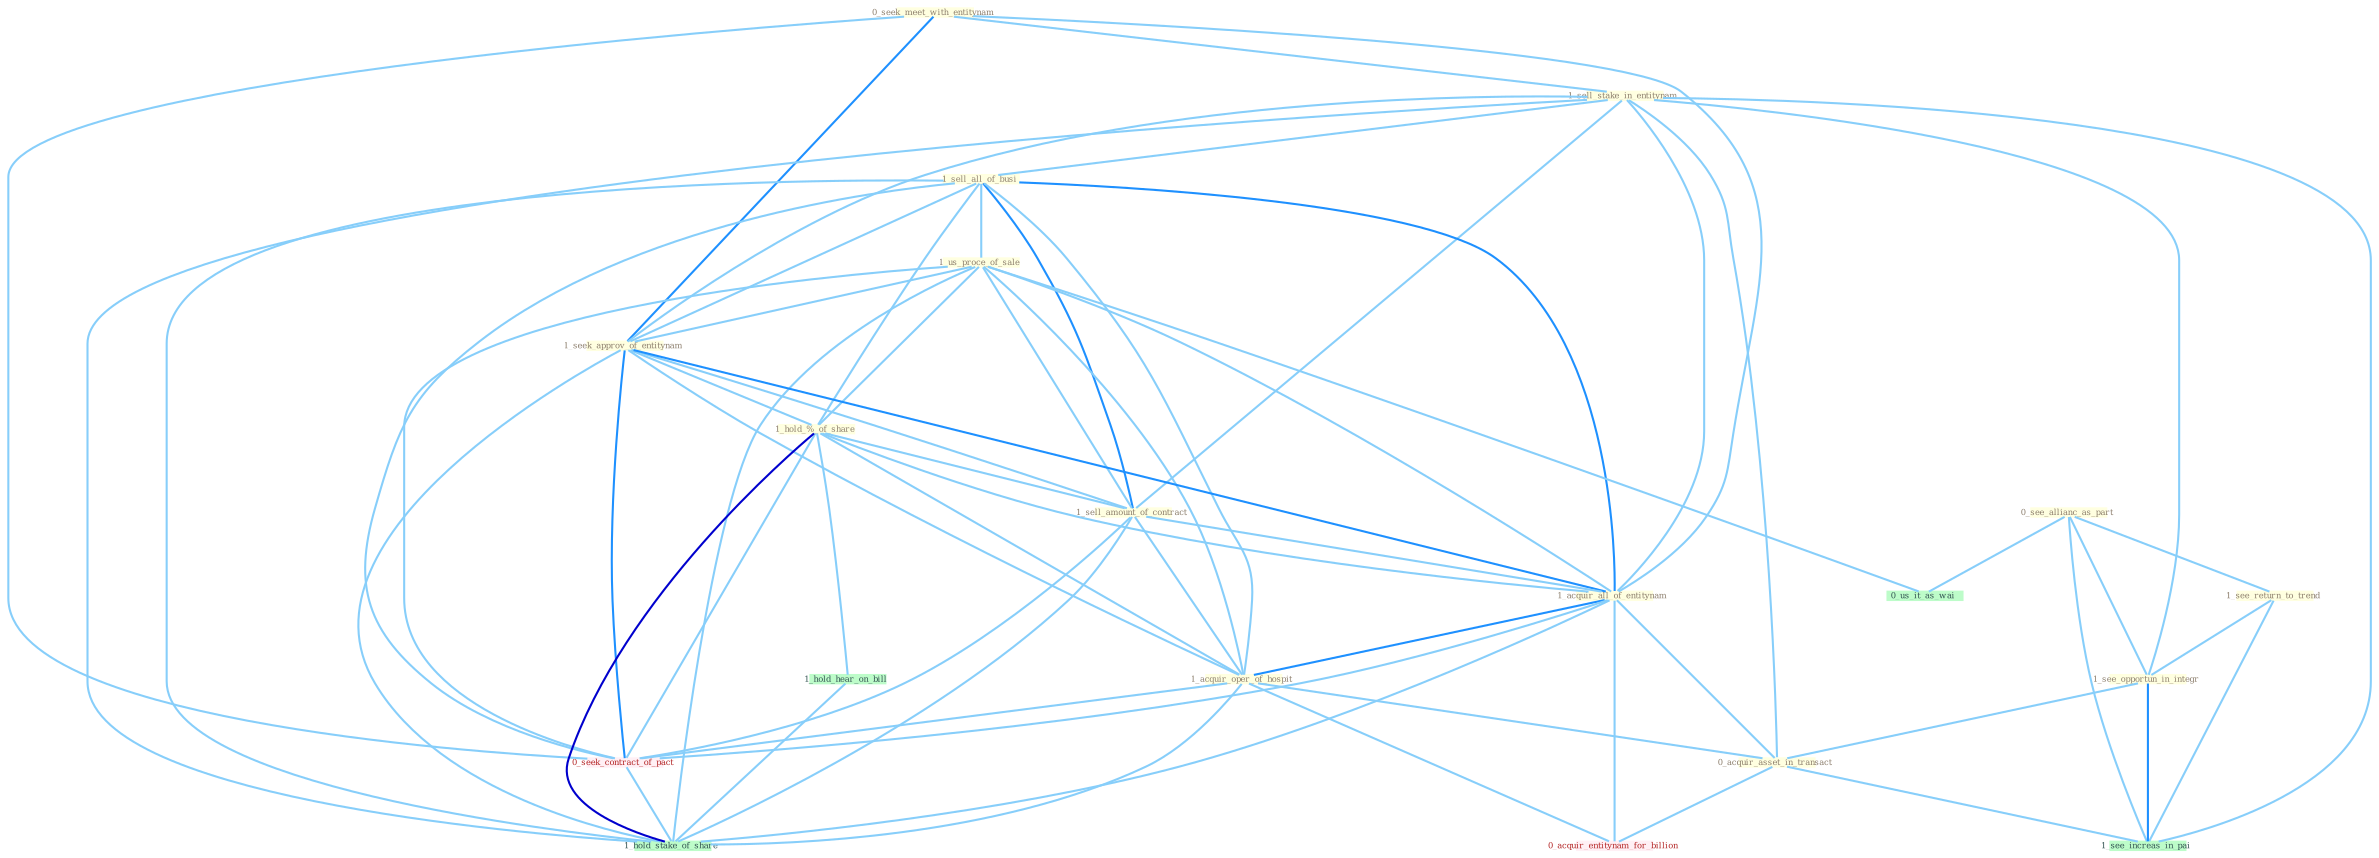 Graph G{ 
    node
    [shape=polygon,style=filled,width=.5,height=.06,color="#BDFCC9",fixedsize=true,fontsize=4,
    fontcolor="#2f4f4f"];
    {node
    [color="#ffffe0", fontcolor="#8b7d6b"] "0_seek_meet_with_entitynam " "0_see_allianc_as_part " "1_see_return_to_trend " "1_sell_stake_in_entitynam " "1_sell_all_of_busi " "1_us_proce_of_sale " "1_seek_approv_of_entitynam " "1_hold_%_of_share " "1_sell_amount_of_contract " "1_acquir_all_of_entitynam " "1_acquir_oper_of_hospit " "1_see_opportun_in_integr " "0_acquir_asset_in_transact "}
{node [color="#fff0f5", fontcolor="#b22222"] "0_seek_contract_of_pact " "0_acquir_entitynam_for_billion "}
edge [color="#B0E2FF"];

	"0_seek_meet_with_entitynam " -- "1_sell_stake_in_entitynam " [w="1", color="#87cefa" ];
	"0_seek_meet_with_entitynam " -- "1_seek_approv_of_entitynam " [w="2", color="#1e90ff" , len=0.8];
	"0_seek_meet_with_entitynam " -- "1_acquir_all_of_entitynam " [w="1", color="#87cefa" ];
	"0_seek_meet_with_entitynam " -- "0_seek_contract_of_pact " [w="1", color="#87cefa" ];
	"0_see_allianc_as_part " -- "1_see_return_to_trend " [w="1", color="#87cefa" ];
	"0_see_allianc_as_part " -- "1_see_opportun_in_integr " [w="1", color="#87cefa" ];
	"0_see_allianc_as_part " -- "0_us_it_as_wai " [w="1", color="#87cefa" ];
	"0_see_allianc_as_part " -- "1_see_increas_in_pai " [w="1", color="#87cefa" ];
	"1_see_return_to_trend " -- "1_see_opportun_in_integr " [w="1", color="#87cefa" ];
	"1_see_return_to_trend " -- "1_see_increas_in_pai " [w="1", color="#87cefa" ];
	"1_sell_stake_in_entitynam " -- "1_sell_all_of_busi " [w="1", color="#87cefa" ];
	"1_sell_stake_in_entitynam " -- "1_seek_approv_of_entitynam " [w="1", color="#87cefa" ];
	"1_sell_stake_in_entitynam " -- "1_sell_amount_of_contract " [w="1", color="#87cefa" ];
	"1_sell_stake_in_entitynam " -- "1_acquir_all_of_entitynam " [w="1", color="#87cefa" ];
	"1_sell_stake_in_entitynam " -- "1_see_opportun_in_integr " [w="1", color="#87cefa" ];
	"1_sell_stake_in_entitynam " -- "0_acquir_asset_in_transact " [w="1", color="#87cefa" ];
	"1_sell_stake_in_entitynam " -- "1_see_increas_in_pai " [w="1", color="#87cefa" ];
	"1_sell_stake_in_entitynam " -- "1_hold_stake_of_share " [w="1", color="#87cefa" ];
	"1_sell_all_of_busi " -- "1_us_proce_of_sale " [w="1", color="#87cefa" ];
	"1_sell_all_of_busi " -- "1_seek_approv_of_entitynam " [w="1", color="#87cefa" ];
	"1_sell_all_of_busi " -- "1_hold_%_of_share " [w="1", color="#87cefa" ];
	"1_sell_all_of_busi " -- "1_sell_amount_of_contract " [w="2", color="#1e90ff" , len=0.8];
	"1_sell_all_of_busi " -- "1_acquir_all_of_entitynam " [w="2", color="#1e90ff" , len=0.8];
	"1_sell_all_of_busi " -- "1_acquir_oper_of_hospit " [w="1", color="#87cefa" ];
	"1_sell_all_of_busi " -- "0_seek_contract_of_pact " [w="1", color="#87cefa" ];
	"1_sell_all_of_busi " -- "1_hold_stake_of_share " [w="1", color="#87cefa" ];
	"1_us_proce_of_sale " -- "1_seek_approv_of_entitynam " [w="1", color="#87cefa" ];
	"1_us_proce_of_sale " -- "1_hold_%_of_share " [w="1", color="#87cefa" ];
	"1_us_proce_of_sale " -- "1_sell_amount_of_contract " [w="1", color="#87cefa" ];
	"1_us_proce_of_sale " -- "1_acquir_all_of_entitynam " [w="1", color="#87cefa" ];
	"1_us_proce_of_sale " -- "1_acquir_oper_of_hospit " [w="1", color="#87cefa" ];
	"1_us_proce_of_sale " -- "0_seek_contract_of_pact " [w="1", color="#87cefa" ];
	"1_us_proce_of_sale " -- "0_us_it_as_wai " [w="1", color="#87cefa" ];
	"1_us_proce_of_sale " -- "1_hold_stake_of_share " [w="1", color="#87cefa" ];
	"1_seek_approv_of_entitynam " -- "1_hold_%_of_share " [w="1", color="#87cefa" ];
	"1_seek_approv_of_entitynam " -- "1_sell_amount_of_contract " [w="1", color="#87cefa" ];
	"1_seek_approv_of_entitynam " -- "1_acquir_all_of_entitynam " [w="2", color="#1e90ff" , len=0.8];
	"1_seek_approv_of_entitynam " -- "1_acquir_oper_of_hospit " [w="1", color="#87cefa" ];
	"1_seek_approv_of_entitynam " -- "0_seek_contract_of_pact " [w="2", color="#1e90ff" , len=0.8];
	"1_seek_approv_of_entitynam " -- "1_hold_stake_of_share " [w="1", color="#87cefa" ];
	"1_hold_%_of_share " -- "1_sell_amount_of_contract " [w="1", color="#87cefa" ];
	"1_hold_%_of_share " -- "1_acquir_all_of_entitynam " [w="1", color="#87cefa" ];
	"1_hold_%_of_share " -- "1_acquir_oper_of_hospit " [w="1", color="#87cefa" ];
	"1_hold_%_of_share " -- "0_seek_contract_of_pact " [w="1", color="#87cefa" ];
	"1_hold_%_of_share " -- "1_hold_hear_on_bill " [w="1", color="#87cefa" ];
	"1_hold_%_of_share " -- "1_hold_stake_of_share " [w="3", color="#0000cd" , len=0.6];
	"1_sell_amount_of_contract " -- "1_acquir_all_of_entitynam " [w="1", color="#87cefa" ];
	"1_sell_amount_of_contract " -- "1_acquir_oper_of_hospit " [w="1", color="#87cefa" ];
	"1_sell_amount_of_contract " -- "0_seek_contract_of_pact " [w="1", color="#87cefa" ];
	"1_sell_amount_of_contract " -- "1_hold_stake_of_share " [w="1", color="#87cefa" ];
	"1_acquir_all_of_entitynam " -- "1_acquir_oper_of_hospit " [w="2", color="#1e90ff" , len=0.8];
	"1_acquir_all_of_entitynam " -- "0_acquir_asset_in_transact " [w="1", color="#87cefa" ];
	"1_acquir_all_of_entitynam " -- "0_seek_contract_of_pact " [w="1", color="#87cefa" ];
	"1_acquir_all_of_entitynam " -- "0_acquir_entitynam_for_billion " [w="1", color="#87cefa" ];
	"1_acquir_all_of_entitynam " -- "1_hold_stake_of_share " [w="1", color="#87cefa" ];
	"1_acquir_oper_of_hospit " -- "0_acquir_asset_in_transact " [w="1", color="#87cefa" ];
	"1_acquir_oper_of_hospit " -- "0_seek_contract_of_pact " [w="1", color="#87cefa" ];
	"1_acquir_oper_of_hospit " -- "0_acquir_entitynam_for_billion " [w="1", color="#87cefa" ];
	"1_acquir_oper_of_hospit " -- "1_hold_stake_of_share " [w="1", color="#87cefa" ];
	"1_see_opportun_in_integr " -- "0_acquir_asset_in_transact " [w="1", color="#87cefa" ];
	"1_see_opportun_in_integr " -- "1_see_increas_in_pai " [w="2", color="#1e90ff" , len=0.8];
	"0_acquir_asset_in_transact " -- "0_acquir_entitynam_for_billion " [w="1", color="#87cefa" ];
	"0_acquir_asset_in_transact " -- "1_see_increas_in_pai " [w="1", color="#87cefa" ];
	"0_seek_contract_of_pact " -- "1_hold_stake_of_share " [w="1", color="#87cefa" ];
	"1_hold_hear_on_bill " -- "1_hold_stake_of_share " [w="1", color="#87cefa" ];
}